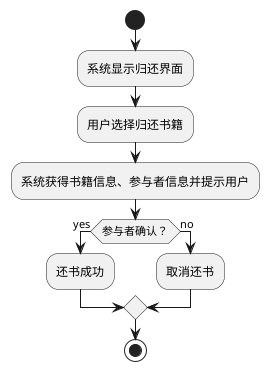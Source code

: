 @startuml
start
:系统显示归还界面;
:用户选择归还书籍;
:系统获得书籍信息、参与者信息并提示用户;
if (参与者确认？) then (yes)
  :还书成功;
else (no)
  :取消还书;
endif
stop
@enduml